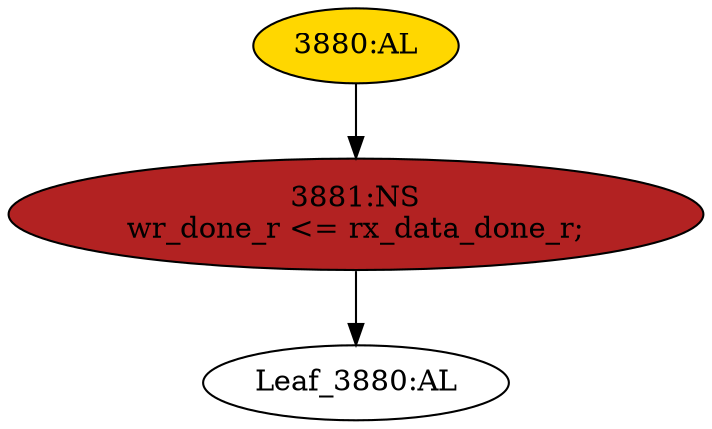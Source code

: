 strict digraph "" {
	node [label="\N"];
	"3881:NS"	 [ast="<pyverilog.vparser.ast.NonblockingSubstitution object at 0x7f13ba4831d0>",
		fillcolor=firebrick,
		label="3881:NS
wr_done_r <= rx_data_done_r;",
		statements="[<pyverilog.vparser.ast.NonblockingSubstitution object at 0x7f13ba4831d0>]",
		style=filled,
		typ=NonblockingSubstitution];
	"Leaf_3880:AL"	 [def_var="['wr_done_r']",
		label="Leaf_3880:AL"];
	"3881:NS" -> "Leaf_3880:AL"	 [cond="[]",
		lineno=None];
	"3880:AL"	 [ast="<pyverilog.vparser.ast.Always object at 0x7f13b5596110>",
		clk_sens=True,
		fillcolor=gold,
		label="3880:AL",
		sens="['clk']",
		statements="[]",
		style=filled,
		typ=Always,
		use_var="['rx_data_done_r']"];
	"3880:AL" -> "3881:NS"	 [cond="[]",
		lineno=None];
}
